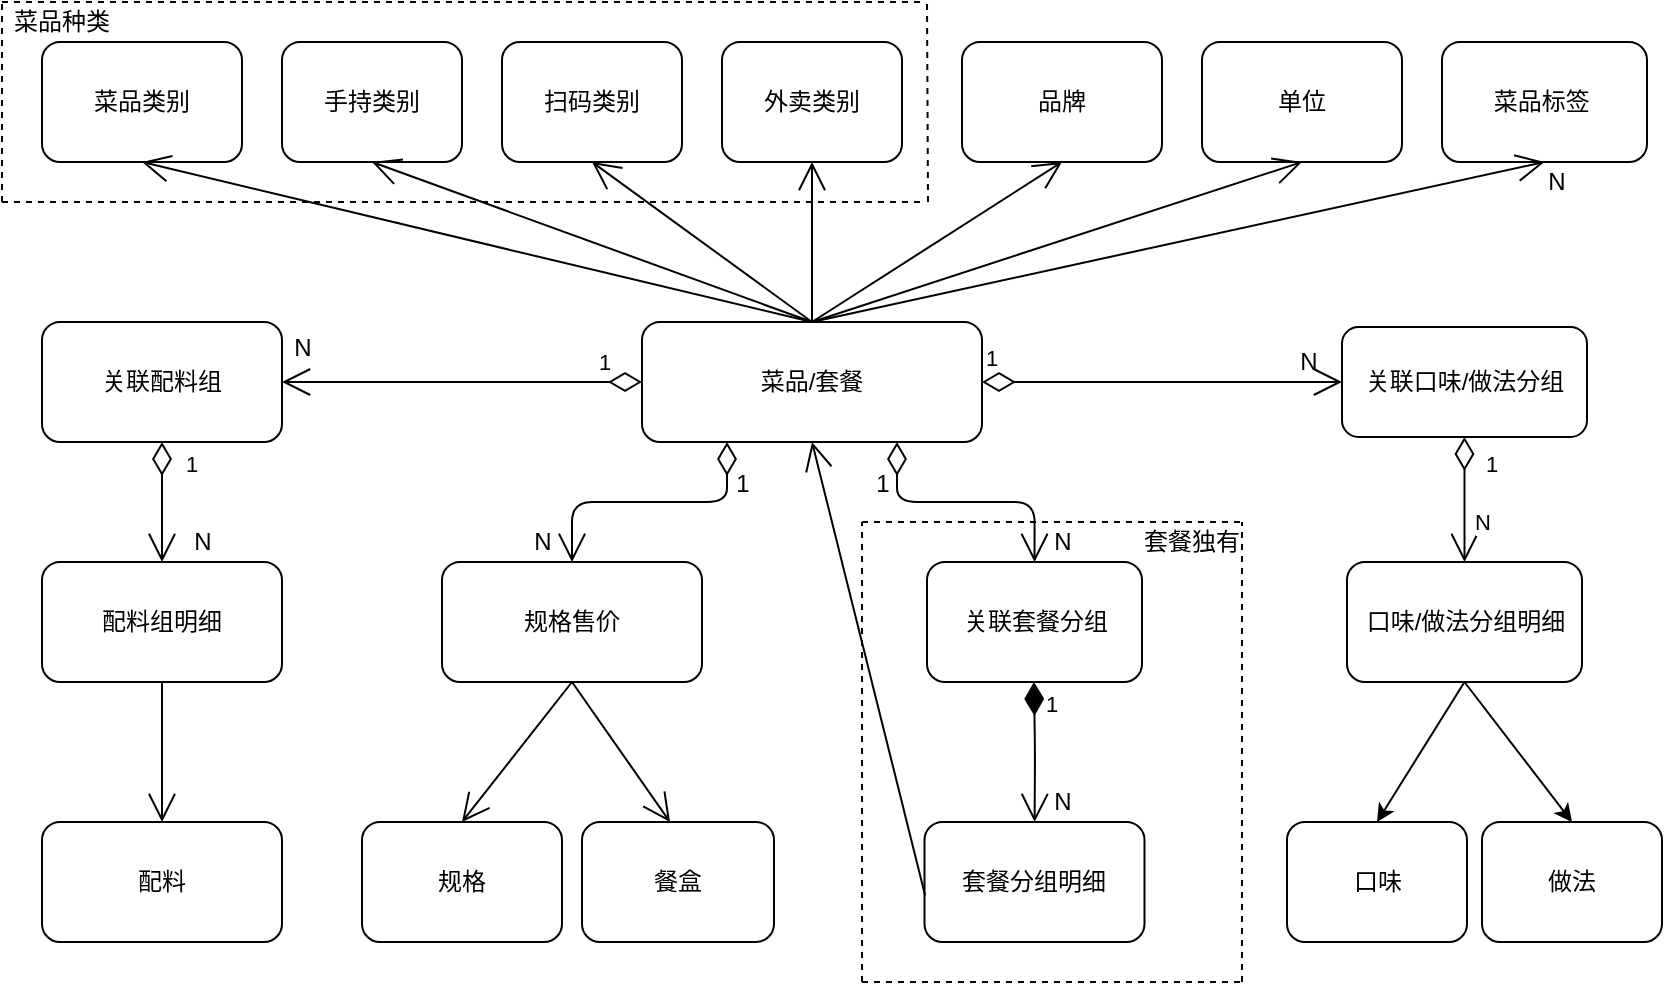 <mxfile version="13.1.3" type="github">
  <diagram id="Jlr0YtK8rFnlHwAL4J3F" name="Page-1">
    <mxGraphModel dx="892" dy="498" grid="1" gridSize="10" guides="1" tooltips="1" connect="1" arrows="1" fold="1" page="1" pageScale="1" pageWidth="827" pageHeight="1169" math="0" shadow="0">
      <root>
        <mxCell id="0" />
        <mxCell id="1" parent="0" />
        <mxCell id="YzndeLEqYxXnzL-oOE7i-16" value="手持类别" style="rounded=1;whiteSpace=wrap;html=1;" vertex="1" parent="1">
          <mxGeometry x="180" y="40" width="90" height="60" as="geometry" />
        </mxCell>
        <mxCell id="YzndeLEqYxXnzL-oOE7i-17" value="菜品类别" style="rounded=1;whiteSpace=wrap;html=1;" vertex="1" parent="1">
          <mxGeometry x="60" y="40" width="100" height="60" as="geometry" />
        </mxCell>
        <mxCell id="YzndeLEqYxXnzL-oOE7i-18" value="扫码类别" style="rounded=1;whiteSpace=wrap;html=1;" vertex="1" parent="1">
          <mxGeometry x="290" y="40" width="90" height="60" as="geometry" />
        </mxCell>
        <mxCell id="YzndeLEqYxXnzL-oOE7i-19" value="配料组明细" style="rounded=1;whiteSpace=wrap;html=1;" vertex="1" parent="1">
          <mxGeometry x="60" y="300" width="120" height="60" as="geometry" />
        </mxCell>
        <mxCell id="YzndeLEqYxXnzL-oOE7i-20" value="口味/做法分组明细" style="rounded=1;whiteSpace=wrap;html=1;" vertex="1" parent="1">
          <mxGeometry x="712.5" y="300" width="117.5" height="60" as="geometry" />
        </mxCell>
        <mxCell id="YzndeLEqYxXnzL-oOE7i-21" value="菜品/套餐" style="rounded=1;whiteSpace=wrap;html=1;" vertex="1" parent="1">
          <mxGeometry x="360" y="180" width="170" height="60" as="geometry" />
        </mxCell>
        <mxCell id="YzndeLEqYxXnzL-oOE7i-23" value="外卖类别" style="rounded=1;whiteSpace=wrap;html=1;" vertex="1" parent="1">
          <mxGeometry x="400" y="40" width="90" height="60" as="geometry" />
        </mxCell>
        <mxCell id="YzndeLEqYxXnzL-oOE7i-24" value="菜品标签&amp;nbsp;" style="rounded=1;whiteSpace=wrap;html=1;" vertex="1" parent="1">
          <mxGeometry x="760" y="40" width="102.5" height="60" as="geometry" />
        </mxCell>
        <mxCell id="YzndeLEqYxXnzL-oOE7i-25" value="餐盒" style="rounded=1;whiteSpace=wrap;html=1;" vertex="1" parent="1">
          <mxGeometry x="330" y="430" width="96" height="60" as="geometry" />
        </mxCell>
        <mxCell id="YzndeLEqYxXnzL-oOE7i-30" value="关联口味/做法分组" style="rounded=1;whiteSpace=wrap;html=1;" vertex="1" parent="1">
          <mxGeometry x="710" y="182.5" width="122.5" height="55" as="geometry" />
        </mxCell>
        <mxCell id="YzndeLEqYxXnzL-oOE7i-31" value="关联配料组" style="rounded=1;whiteSpace=wrap;html=1;" vertex="1" parent="1">
          <mxGeometry x="60" y="180" width="120" height="60" as="geometry" />
        </mxCell>
        <mxCell id="YzndeLEqYxXnzL-oOE7i-42" value="规格" style="rounded=1;whiteSpace=wrap;html=1;" vertex="1" parent="1">
          <mxGeometry x="220" y="430" width="100" height="60" as="geometry" />
        </mxCell>
        <mxCell id="YzndeLEqYxXnzL-oOE7i-46" value="规格售价" style="rounded=1;whiteSpace=wrap;html=1;" vertex="1" parent="1">
          <mxGeometry x="260" y="300" width="130" height="60" as="geometry" />
        </mxCell>
        <mxCell id="YzndeLEqYxXnzL-oOE7i-53" value="关联套餐分组" style="rounded=1;whiteSpace=wrap;html=1;" vertex="1" parent="1">
          <mxGeometry x="502.5" y="300" width="107.5" height="60" as="geometry" />
        </mxCell>
        <mxCell id="YzndeLEqYxXnzL-oOE7i-57" value="套餐分组明细" style="rounded=1;whiteSpace=wrap;html=1;" vertex="1" parent="1">
          <mxGeometry x="501.25" y="430" width="110" height="60" as="geometry" />
        </mxCell>
        <mxCell id="YzndeLEqYxXnzL-oOE7i-64" value="品牌" style="rounded=1;whiteSpace=wrap;html=1;" vertex="1" parent="1">
          <mxGeometry x="520" y="40" width="100" height="60" as="geometry" />
        </mxCell>
        <mxCell id="YzndeLEqYxXnzL-oOE7i-65" value="单位" style="rounded=1;whiteSpace=wrap;html=1;" vertex="1" parent="1">
          <mxGeometry x="640" y="40" width="100" height="60" as="geometry" />
        </mxCell>
        <mxCell id="YzndeLEqYxXnzL-oOE7i-67" value="配料" style="rounded=1;whiteSpace=wrap;html=1;" vertex="1" parent="1">
          <mxGeometry x="60" y="430" width="120" height="60" as="geometry" />
        </mxCell>
        <mxCell id="YzndeLEqYxXnzL-oOE7i-68" value="口味" style="rounded=1;whiteSpace=wrap;html=1;" vertex="1" parent="1">
          <mxGeometry x="682.5" y="430" width="90" height="60" as="geometry" />
        </mxCell>
        <mxCell id="YzndeLEqYxXnzL-oOE7i-69" value="做法" style="rounded=1;whiteSpace=wrap;html=1;" vertex="1" parent="1">
          <mxGeometry x="780" y="430" width="90" height="60" as="geometry" />
        </mxCell>
        <mxCell id="YzndeLEqYxXnzL-oOE7i-71" value="" style="endArrow=open;endFill=1;endSize=12;html=1;entryX=0.5;entryY=1;entryDx=0;entryDy=0;exitX=0.5;exitY=0;exitDx=0;exitDy=0;" edge="1" parent="1" source="YzndeLEqYxXnzL-oOE7i-21" target="YzndeLEqYxXnzL-oOE7i-17">
          <mxGeometry width="160" relative="1" as="geometry">
            <mxPoint x="390" y="250" as="sourcePoint" />
            <mxPoint x="550" y="250" as="targetPoint" />
          </mxGeometry>
        </mxCell>
        <mxCell id="YzndeLEqYxXnzL-oOE7i-72" value="" style="endArrow=open;endFill=1;endSize=12;html=1;entryX=0.5;entryY=1;entryDx=0;entryDy=0;exitX=0.5;exitY=0;exitDx=0;exitDy=0;" edge="1" parent="1" source="YzndeLEqYxXnzL-oOE7i-21" target="YzndeLEqYxXnzL-oOE7i-64">
          <mxGeometry width="160" relative="1" as="geometry">
            <mxPoint x="390" y="250" as="sourcePoint" />
            <mxPoint x="550" y="250" as="targetPoint" />
          </mxGeometry>
        </mxCell>
        <mxCell id="YzndeLEqYxXnzL-oOE7i-73" value="" style="endArrow=open;endFill=1;endSize=12;html=1;entryX=0.5;entryY=1;entryDx=0;entryDy=0;exitX=0.5;exitY=0;exitDx=0;exitDy=0;" edge="1" parent="1" source="YzndeLEqYxXnzL-oOE7i-21" target="YzndeLEqYxXnzL-oOE7i-65">
          <mxGeometry width="160" relative="1" as="geometry">
            <mxPoint x="390" y="250" as="sourcePoint" />
            <mxPoint x="550" y="250" as="targetPoint" />
          </mxGeometry>
        </mxCell>
        <mxCell id="YzndeLEqYxXnzL-oOE7i-74" value="" style="endArrow=open;endFill=1;endSize=12;html=1;entryX=0.5;entryY=1;entryDx=0;entryDy=0;exitX=0.5;exitY=0;exitDx=0;exitDy=0;" edge="1" parent="1" source="YzndeLEqYxXnzL-oOE7i-21" target="YzndeLEqYxXnzL-oOE7i-24">
          <mxGeometry width="160" relative="1" as="geometry">
            <mxPoint x="390" y="250" as="sourcePoint" />
            <mxPoint x="550" y="250" as="targetPoint" />
          </mxGeometry>
        </mxCell>
        <mxCell id="YzndeLEqYxXnzL-oOE7i-75" value="" style="endArrow=open;endFill=1;endSize=12;html=1;entryX=0.5;entryY=1;entryDx=0;entryDy=0;exitX=0.5;exitY=0;exitDx=0;exitDy=0;" edge="1" parent="1" source="YzndeLEqYxXnzL-oOE7i-21" target="YzndeLEqYxXnzL-oOE7i-23">
          <mxGeometry width="160" relative="1" as="geometry">
            <mxPoint x="390" y="250" as="sourcePoint" />
            <mxPoint x="550" y="250" as="targetPoint" />
          </mxGeometry>
        </mxCell>
        <mxCell id="YzndeLEqYxXnzL-oOE7i-76" value="" style="endArrow=open;endFill=1;endSize=12;html=1;entryX=0.5;entryY=1;entryDx=0;entryDy=0;exitX=0.5;exitY=0;exitDx=0;exitDy=0;" edge="1" parent="1" source="YzndeLEqYxXnzL-oOE7i-21" target="YzndeLEqYxXnzL-oOE7i-18">
          <mxGeometry width="160" relative="1" as="geometry">
            <mxPoint x="390" y="250" as="sourcePoint" />
            <mxPoint x="550" y="250" as="targetPoint" />
          </mxGeometry>
        </mxCell>
        <mxCell id="YzndeLEqYxXnzL-oOE7i-77" value="" style="endArrow=open;endFill=1;endSize=12;html=1;entryX=0.5;entryY=1;entryDx=0;entryDy=0;exitX=0.5;exitY=0;exitDx=0;exitDy=0;" edge="1" parent="1" source="YzndeLEqYxXnzL-oOE7i-21" target="YzndeLEqYxXnzL-oOE7i-16">
          <mxGeometry width="160" relative="1" as="geometry">
            <mxPoint x="390" y="250" as="sourcePoint" />
            <mxPoint x="550" y="250" as="targetPoint" />
          </mxGeometry>
        </mxCell>
        <mxCell id="YzndeLEqYxXnzL-oOE7i-78" value="" style="endArrow=none;dashed=1;html=1;" edge="1" parent="1">
          <mxGeometry width="50" height="50" relative="1" as="geometry">
            <mxPoint x="40" y="120" as="sourcePoint" />
            <mxPoint x="40" y="20" as="targetPoint" />
          </mxGeometry>
        </mxCell>
        <mxCell id="YzndeLEqYxXnzL-oOE7i-79" value="" style="endArrow=none;dashed=1;html=1;" edge="1" parent="1">
          <mxGeometry width="50" height="50" relative="1" as="geometry">
            <mxPoint x="503" y="120" as="sourcePoint" />
            <mxPoint x="502.5" y="20" as="targetPoint" />
          </mxGeometry>
        </mxCell>
        <mxCell id="YzndeLEqYxXnzL-oOE7i-80" value="" style="endArrow=none;dashed=1;html=1;" edge="1" parent="1">
          <mxGeometry width="50" height="50" relative="1" as="geometry">
            <mxPoint x="40" y="120" as="sourcePoint" />
            <mxPoint x="500" y="120" as="targetPoint" />
          </mxGeometry>
        </mxCell>
        <mxCell id="YzndeLEqYxXnzL-oOE7i-81" value="" style="endArrow=none;dashed=1;html=1;" edge="1" parent="1">
          <mxGeometry width="50" height="50" relative="1" as="geometry">
            <mxPoint x="40" y="20" as="sourcePoint" />
            <mxPoint x="500" y="20" as="targetPoint" />
          </mxGeometry>
        </mxCell>
        <mxCell id="YzndeLEqYxXnzL-oOE7i-82" value="菜品种类" style="text;html=1;strokeColor=none;fillColor=none;align=center;verticalAlign=middle;whiteSpace=wrap;rounded=0;" vertex="1" parent="1">
          <mxGeometry x="40" y="20" width="60" height="20" as="geometry" />
        </mxCell>
        <mxCell id="YzndeLEqYxXnzL-oOE7i-83" value="N" style="text;html=1;align=center;verticalAlign=middle;resizable=0;points=[];autosize=1;" vertex="1" parent="1">
          <mxGeometry x="807" y="100" width="20" height="20" as="geometry" />
        </mxCell>
        <mxCell id="YzndeLEqYxXnzL-oOE7i-87" value="" style="endArrow=open;html=1;endSize=12;startArrow=diamondThin;startSize=14;startFill=0;edgeStyle=orthogonalEdgeStyle;align=left;verticalAlign=bottom;exitX=0.25;exitY=1;exitDx=0;exitDy=0;" edge="1" parent="1" source="YzndeLEqYxXnzL-oOE7i-21" target="YzndeLEqYxXnzL-oOE7i-46">
          <mxGeometry x="-0.709" y="8" relative="1" as="geometry">
            <mxPoint x="380" y="370" as="sourcePoint" />
            <mxPoint x="540" y="370" as="targetPoint" />
            <mxPoint as="offset" />
          </mxGeometry>
        </mxCell>
        <mxCell id="YzndeLEqYxXnzL-oOE7i-88" value="" style="endArrow=open;html=1;endSize=12;startArrow=diamondThin;startSize=14;startFill=0;edgeStyle=orthogonalEdgeStyle;align=left;verticalAlign=bottom;exitX=0.75;exitY=1;exitDx=0;exitDy=0;entryX=0.5;entryY=0;entryDx=0;entryDy=0;" edge="1" parent="1" source="YzndeLEqYxXnzL-oOE7i-21" target="YzndeLEqYxXnzL-oOE7i-53">
          <mxGeometry x="-1" y="3" relative="1" as="geometry">
            <mxPoint x="380" y="370" as="sourcePoint" />
            <mxPoint x="540" y="370" as="targetPoint" />
          </mxGeometry>
        </mxCell>
        <mxCell id="YzndeLEqYxXnzL-oOE7i-89" value="" style="endArrow=open;endFill=1;endSize=12;html=1;exitX=0.5;exitY=1;exitDx=0;exitDy=0;entryX=0.5;entryY=0;entryDx=0;entryDy=0;" edge="1" parent="1" source="YzndeLEqYxXnzL-oOE7i-46" target="YzndeLEqYxXnzL-oOE7i-42">
          <mxGeometry width="160" relative="1" as="geometry">
            <mxPoint x="380" y="370" as="sourcePoint" />
            <mxPoint x="540" y="370" as="targetPoint" />
          </mxGeometry>
        </mxCell>
        <mxCell id="YzndeLEqYxXnzL-oOE7i-90" value="1" style="text;html=1;align=center;verticalAlign=middle;resizable=0;points=[];autosize=1;" vertex="1" parent="1">
          <mxGeometry x="400" y="251" width="20" height="20" as="geometry" />
        </mxCell>
        <mxCell id="YzndeLEqYxXnzL-oOE7i-91" value="N" style="text;html=1;align=center;verticalAlign=middle;resizable=0;points=[];autosize=1;" vertex="1" parent="1">
          <mxGeometry x="300" y="280" width="20" height="20" as="geometry" />
        </mxCell>
        <mxCell id="YzndeLEqYxXnzL-oOE7i-92" value="1" style="text;html=1;align=center;verticalAlign=middle;resizable=0;points=[];autosize=1;" vertex="1" parent="1">
          <mxGeometry x="470" y="251" width="20" height="20" as="geometry" />
        </mxCell>
        <mxCell id="YzndeLEqYxXnzL-oOE7i-93" value="N" style="text;html=1;align=center;verticalAlign=middle;resizable=0;points=[];autosize=1;" vertex="1" parent="1">
          <mxGeometry x="560" y="280" width="20" height="20" as="geometry" />
        </mxCell>
        <mxCell id="YzndeLEqYxXnzL-oOE7i-94" value="" style="endArrow=open;endFill=1;endSize=12;html=1;exitX=0.5;exitY=1;exitDx=0;exitDy=0;" edge="1" parent="1" source="YzndeLEqYxXnzL-oOE7i-46">
          <mxGeometry width="160" relative="1" as="geometry">
            <mxPoint x="380" y="370" as="sourcePoint" />
            <mxPoint x="374" y="430" as="targetPoint" />
          </mxGeometry>
        </mxCell>
        <mxCell id="YzndeLEqYxXnzL-oOE7i-95" value="" style="endArrow=open;html=1;endSize=12;startArrow=diamondThin;startSize=14;startFill=0;edgeStyle=orthogonalEdgeStyle;align=left;verticalAlign=bottom;entryX=1;entryY=0.5;entryDx=0;entryDy=0;exitX=0;exitY=0.5;exitDx=0;exitDy=0;" edge="1" parent="1" source="YzndeLEqYxXnzL-oOE7i-21" target="YzndeLEqYxXnzL-oOE7i-31">
          <mxGeometry x="-1" y="3" relative="1" as="geometry">
            <mxPoint x="380" y="370" as="sourcePoint" />
            <mxPoint x="540" y="370" as="targetPoint" />
          </mxGeometry>
        </mxCell>
        <mxCell id="YzndeLEqYxXnzL-oOE7i-96" value="1" style="edgeLabel;html=1;align=center;verticalAlign=middle;resizable=0;points=[];" vertex="1" connectable="0" parent="YzndeLEqYxXnzL-oOE7i-95">
          <mxGeometry x="-0.787" y="-2" relative="1" as="geometry">
            <mxPoint y="-8" as="offset" />
          </mxGeometry>
        </mxCell>
        <mxCell id="YzndeLEqYxXnzL-oOE7i-97" value="N" style="text;html=1;align=center;verticalAlign=middle;resizable=0;points=[];autosize=1;" vertex="1" parent="1">
          <mxGeometry x="180" y="182.5" width="20" height="20" as="geometry" />
        </mxCell>
        <mxCell id="YzndeLEqYxXnzL-oOE7i-98" value="1" style="endArrow=open;html=1;endSize=12;startArrow=diamondThin;startSize=14;startFill=0;edgeStyle=orthogonalEdgeStyle;align=left;verticalAlign=bottom;exitX=0.5;exitY=1;exitDx=0;exitDy=0;entryX=0.5;entryY=0;entryDx=0;entryDy=0;" edge="1" parent="1" source="YzndeLEqYxXnzL-oOE7i-31" target="YzndeLEqYxXnzL-oOE7i-19">
          <mxGeometry x="-0.333" y="10" relative="1" as="geometry">
            <mxPoint x="380" y="370" as="sourcePoint" />
            <mxPoint x="540" y="370" as="targetPoint" />
            <mxPoint as="offset" />
          </mxGeometry>
        </mxCell>
        <mxCell id="YzndeLEqYxXnzL-oOE7i-99" value="N" style="text;html=1;align=center;verticalAlign=middle;resizable=0;points=[];autosize=1;" vertex="1" parent="1">
          <mxGeometry x="130" y="280" width="20" height="20" as="geometry" />
        </mxCell>
        <mxCell id="YzndeLEqYxXnzL-oOE7i-100" value="" style="endArrow=open;endFill=1;endSize=12;html=1;exitX=0.5;exitY=1;exitDx=0;exitDy=0;" edge="1" parent="1" source="YzndeLEqYxXnzL-oOE7i-19" target="YzndeLEqYxXnzL-oOE7i-67">
          <mxGeometry width="160" relative="1" as="geometry">
            <mxPoint x="380" y="370" as="sourcePoint" />
            <mxPoint x="540" y="370" as="targetPoint" />
          </mxGeometry>
        </mxCell>
        <mxCell id="YzndeLEqYxXnzL-oOE7i-102" value="" style="endArrow=open;endFill=1;endSize=12;html=1;exitX=0.003;exitY=0.613;exitDx=0;exitDy=0;entryX=0.5;entryY=1;entryDx=0;entryDy=0;exitPerimeter=0;" edge="1" parent="1" source="YzndeLEqYxXnzL-oOE7i-57" target="YzndeLEqYxXnzL-oOE7i-21">
          <mxGeometry width="160" relative="1" as="geometry">
            <mxPoint x="380" y="310" as="sourcePoint" />
            <mxPoint x="540" y="310" as="targetPoint" />
          </mxGeometry>
        </mxCell>
        <mxCell id="YzndeLEqYxXnzL-oOE7i-103" value="1" style="endArrow=open;html=1;endSize=12;startArrow=diamondThin;startSize=14;startFill=1;edgeStyle=orthogonalEdgeStyle;align=left;verticalAlign=bottom;" edge="1" parent="1" target="YzndeLEqYxXnzL-oOE7i-57">
          <mxGeometry x="0.006" y="15" relative="1" as="geometry">
            <mxPoint x="556" y="360" as="sourcePoint" />
            <mxPoint x="540" y="310" as="targetPoint" />
            <mxPoint x="-11" y="-15" as="offset" />
          </mxGeometry>
        </mxCell>
        <mxCell id="YzndeLEqYxXnzL-oOE7i-104" value="N" style="text;html=1;align=center;verticalAlign=middle;resizable=0;points=[];autosize=1;" vertex="1" parent="1">
          <mxGeometry x="560" y="410" width="20" height="20" as="geometry" />
        </mxCell>
        <mxCell id="YzndeLEqYxXnzL-oOE7i-105" value="" style="endArrow=none;dashed=1;html=1;" edge="1" parent="1">
          <mxGeometry width="50" height="50" relative="1" as="geometry">
            <mxPoint x="470" y="510" as="sourcePoint" />
            <mxPoint x="470" y="280" as="targetPoint" />
          </mxGeometry>
        </mxCell>
        <mxCell id="YzndeLEqYxXnzL-oOE7i-106" value="" style="endArrow=none;dashed=1;html=1;" edge="1" parent="1">
          <mxGeometry width="50" height="50" relative="1" as="geometry">
            <mxPoint x="470" y="280" as="sourcePoint" />
            <mxPoint x="660" y="280" as="targetPoint" />
          </mxGeometry>
        </mxCell>
        <mxCell id="YzndeLEqYxXnzL-oOE7i-107" value="" style="endArrow=none;dashed=1;html=1;" edge="1" parent="1">
          <mxGeometry width="50" height="50" relative="1" as="geometry">
            <mxPoint x="660" y="510" as="sourcePoint" />
            <mxPoint x="660" y="280" as="targetPoint" />
          </mxGeometry>
        </mxCell>
        <mxCell id="YzndeLEqYxXnzL-oOE7i-108" value="" style="endArrow=none;dashed=1;html=1;" edge="1" parent="1">
          <mxGeometry width="50" height="50" relative="1" as="geometry">
            <mxPoint x="470" y="510" as="sourcePoint" />
            <mxPoint x="660" y="510" as="targetPoint" />
          </mxGeometry>
        </mxCell>
        <mxCell id="YzndeLEqYxXnzL-oOE7i-109" value="套餐独有" style="text;html=1;strokeColor=none;fillColor=none;align=center;verticalAlign=middle;whiteSpace=wrap;rounded=0;" vertex="1" parent="1">
          <mxGeometry x="610" y="280" width="50" height="20" as="geometry" />
        </mxCell>
        <mxCell id="YzndeLEqYxXnzL-oOE7i-110" value="" style="endArrow=classic;html=1;entryX=0.5;entryY=0;entryDx=0;entryDy=0;exitX=0.5;exitY=1;exitDx=0;exitDy=0;" edge="1" parent="1" source="YzndeLEqYxXnzL-oOE7i-20" target="YzndeLEqYxXnzL-oOE7i-68">
          <mxGeometry width="50" height="50" relative="1" as="geometry">
            <mxPoint x="440" y="320" as="sourcePoint" />
            <mxPoint x="490" y="270" as="targetPoint" />
          </mxGeometry>
        </mxCell>
        <mxCell id="YzndeLEqYxXnzL-oOE7i-111" value="" style="endArrow=classic;html=1;entryX=0.5;entryY=0;entryDx=0;entryDy=0;exitX=0.5;exitY=1;exitDx=0;exitDy=0;" edge="1" parent="1" source="YzndeLEqYxXnzL-oOE7i-20" target="YzndeLEqYxXnzL-oOE7i-69">
          <mxGeometry width="50" height="50" relative="1" as="geometry">
            <mxPoint x="440" y="320" as="sourcePoint" />
            <mxPoint x="490" y="270" as="targetPoint" />
          </mxGeometry>
        </mxCell>
        <mxCell id="YzndeLEqYxXnzL-oOE7i-112" value="1" style="endArrow=open;html=1;endSize=12;startArrow=diamondThin;startSize=14;startFill=0;edgeStyle=orthogonalEdgeStyle;align=left;verticalAlign=bottom;exitX=1;exitY=0.5;exitDx=0;exitDy=0;entryX=0;entryY=0.5;entryDx=0;entryDy=0;" edge="1" parent="1" source="YzndeLEqYxXnzL-oOE7i-21" target="YzndeLEqYxXnzL-oOE7i-30">
          <mxGeometry x="-1" y="3" relative="1" as="geometry">
            <mxPoint x="380" y="300" as="sourcePoint" />
            <mxPoint x="540" y="300" as="targetPoint" />
          </mxGeometry>
        </mxCell>
        <mxCell id="YzndeLEqYxXnzL-oOE7i-113" value="N" style="text;html=1;align=center;verticalAlign=middle;resizable=0;points=[];autosize=1;" vertex="1" parent="1">
          <mxGeometry x="682.5" y="190" width="20" height="20" as="geometry" />
        </mxCell>
        <mxCell id="YzndeLEqYxXnzL-oOE7i-114" value="1" style="endArrow=open;html=1;endSize=12;startArrow=diamondThin;startSize=14;startFill=0;edgeStyle=orthogonalEdgeStyle;align=left;verticalAlign=bottom;exitX=0.5;exitY=1;exitDx=0;exitDy=0;entryX=0.5;entryY=0;entryDx=0;entryDy=0;" edge="1" parent="1" source="YzndeLEqYxXnzL-oOE7i-30" target="YzndeLEqYxXnzL-oOE7i-20">
          <mxGeometry x="-0.28" y="9" relative="1" as="geometry">
            <mxPoint x="380" y="300" as="sourcePoint" />
            <mxPoint x="540" y="300" as="targetPoint" />
            <mxPoint as="offset" />
          </mxGeometry>
        </mxCell>
        <mxCell id="YzndeLEqYxXnzL-oOE7i-115" value="N" style="edgeLabel;html=1;align=center;verticalAlign=middle;resizable=0;points=[];" vertex="1" connectable="0" parent="YzndeLEqYxXnzL-oOE7i-114">
          <mxGeometry x="0.654" y="8" relative="1" as="geometry">
            <mxPoint x="0.75" y="-9.5" as="offset" />
          </mxGeometry>
        </mxCell>
      </root>
    </mxGraphModel>
  </diagram>
</mxfile>
